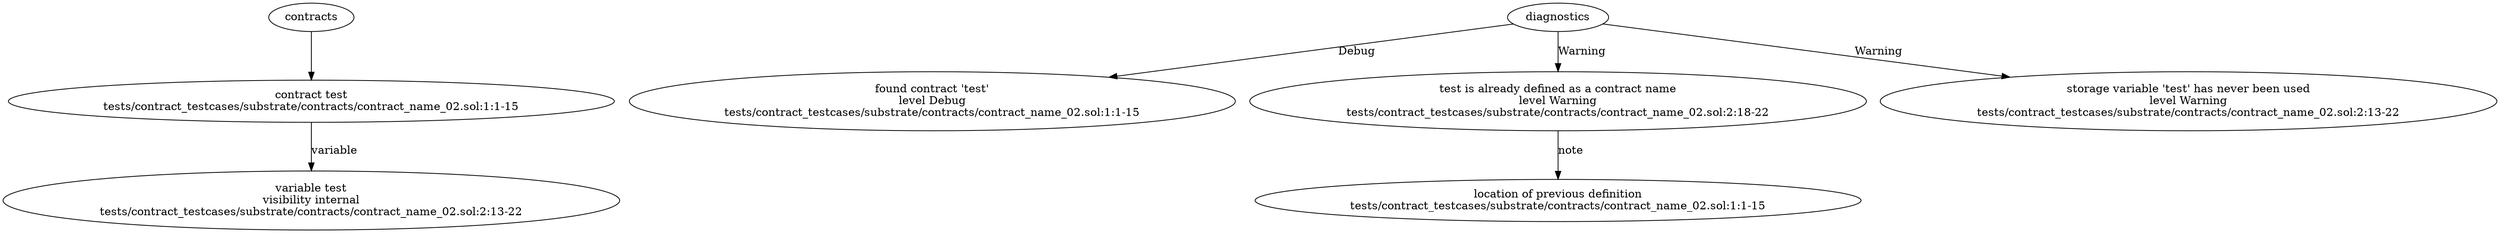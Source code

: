 strict digraph "tests/contract_testcases/substrate/contracts/contract_name_02.sol" {
	contract [label="contract test\ntests/contract_testcases/substrate/contracts/contract_name_02.sol:1:1-15"]
	var [label="variable test\nvisibility internal\ntests/contract_testcases/substrate/contracts/contract_name_02.sol:2:13-22"]
	diagnostic [label="found contract 'test'\nlevel Debug\ntests/contract_testcases/substrate/contracts/contract_name_02.sol:1:1-15"]
	diagnostic_6 [label="test is already defined as a contract name\nlevel Warning\ntests/contract_testcases/substrate/contracts/contract_name_02.sol:2:18-22"]
	note [label="location of previous definition\ntests/contract_testcases/substrate/contracts/contract_name_02.sol:1:1-15"]
	diagnostic_8 [label="storage variable 'test' has never been used\nlevel Warning\ntests/contract_testcases/substrate/contracts/contract_name_02.sol:2:13-22"]
	contracts -> contract
	contract -> var [label="variable"]
	diagnostics -> diagnostic [label="Debug"]
	diagnostics -> diagnostic_6 [label="Warning"]
	diagnostic_6 -> note [label="note"]
	diagnostics -> diagnostic_8 [label="Warning"]
}

